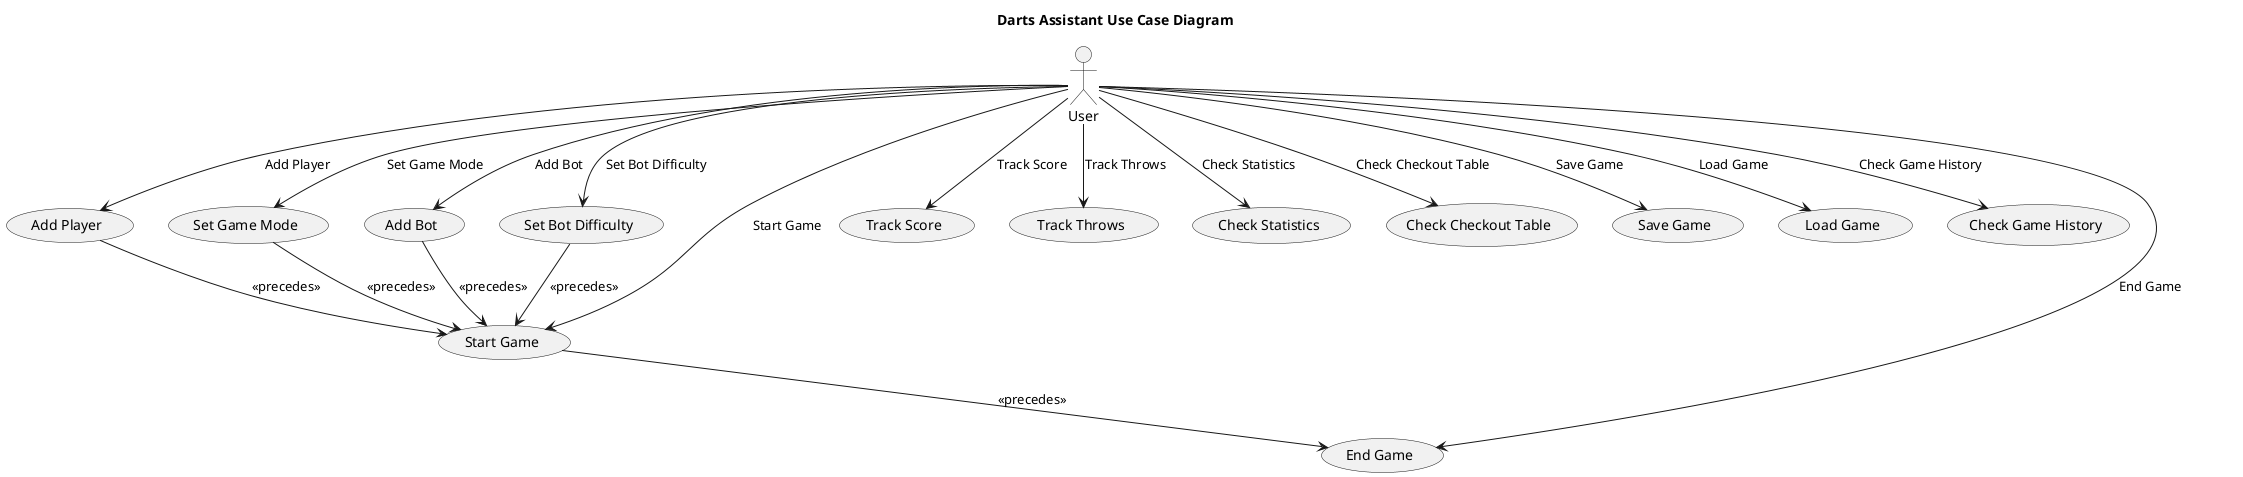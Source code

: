 @startuml UseCaseDiagram

title Darts Assistant Use Case Diagram

actor User as U

    usecase "Add Player" as UC0
    usecase "Set Game Mode" as UC1
    usecase "Add Bot" as UC2
    usecase "Set Bot Difficulty" as UC3
    usecase "Start Game" as UC4
    usecase "Track Score" as UC5
    usecase "Track Throws" as UC6
    usecase "Check Statistics" as UC7
    usecase "Check Checkout Table" as UC8
    usecase "Save Game" as UC9
    usecase "Load Game" as UC10
    usecase "Check Game History" as UC11
    usecase "End Game" as UC13

' User interactions
U --> UC0 : "Add Player"
U --> UC1 : "Set Game Mode"
U --> UC2 : "Add Bot"
U --> UC3 : "Set Bot Difficulty"
U --> UC4 : "Start Game"
U --> UC5 : "Track Score"
U --> UC6 : "Track Throws"
U --> UC7 : "Check Statistics"
U --> UC8 : "Check Checkout Table"
U --> UC9 : "Save Game"
U --> UC10 : "Load Game"
U --> UC11 : "Check Game History"
U --> UC13 : "End Game"

' Logical precedences
UC0 --> UC4 : <<precedes>>
UC1 --> UC4 : <<precedes>>
UC2 --> UC4 : <<precedes>>
UC3 --> UC4 : <<precedes>>
UC4 --> UC13 : <<precedes>>

@enduml